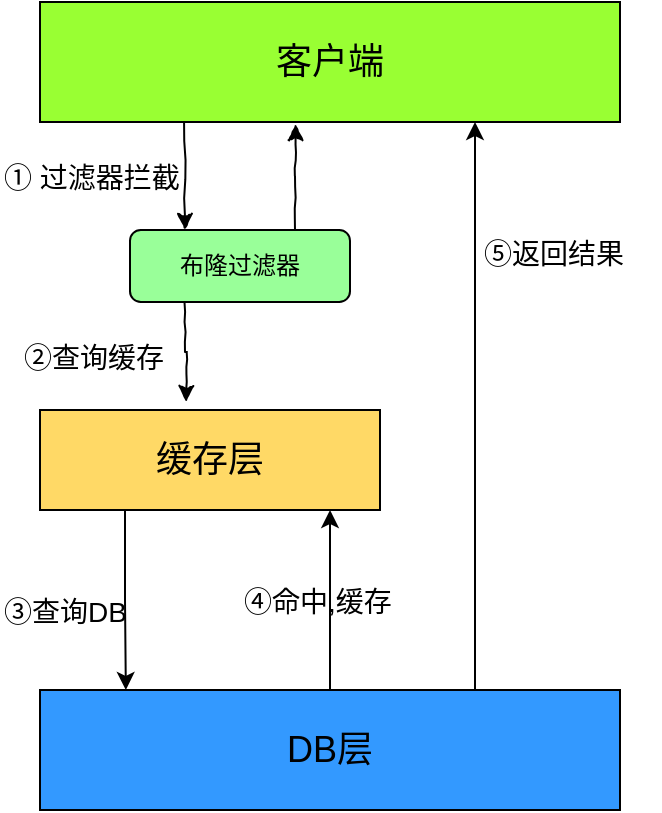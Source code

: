 <mxfile version="12.2.2" type="device" pages="1"><diagram id="EnscmyQtJWbSdC5eK3y-" name="第 1 页"><mxGraphModel dx="838" dy="480" grid="1" gridSize="10" guides="1" tooltips="1" connect="1" arrows="1" fold="1" page="1" pageScale="1" pageWidth="827" pageHeight="1169" math="0" shadow="0"><root><mxCell id="0"/><mxCell id="1" parent="0"/><mxCell id="BdF1QjbyPFsq2SYzFCoo-22" style="edgeStyle=orthogonalEdgeStyle;rounded=0;comic=1;orthogonalLoop=1;jettySize=auto;html=1;exitX=0.25;exitY=1;exitDx=0;exitDy=0;entryX=0.25;entryY=0;entryDx=0;entryDy=0;" parent="1" source="BdF1QjbyPFsq2SYzFCoo-2" target="BdF1QjbyPFsq2SYzFCoo-19" edge="1"><mxGeometry relative="1" as="geometry"/></mxCell><mxCell id="BdF1QjbyPFsq2SYzFCoo-2" value="&lt;font style=&quot;font-size: 18px&quot;&gt;客户端&lt;/font&gt;" style="rounded=0;whiteSpace=wrap;html=1;fillColor=#99FF33;" parent="1" vertex="1"><mxGeometry x="200" y="70" width="290" height="60" as="geometry"/></mxCell><mxCell id="BdF1QjbyPFsq2SYzFCoo-8" style="edgeStyle=orthogonalEdgeStyle;rounded=0;orthogonalLoop=1;jettySize=auto;html=1;exitX=0.25;exitY=1;exitDx=0;exitDy=0;entryX=0.148;entryY=0;entryDx=0;entryDy=0;entryPerimeter=0;" parent="1" source="BdF1QjbyPFsq2SYzFCoo-3" target="BdF1QjbyPFsq2SYzFCoo-7" edge="1"><mxGeometry relative="1" as="geometry"/></mxCell><mxCell id="BdF1QjbyPFsq2SYzFCoo-3" value="&lt;font style=&quot;font-size: 18px&quot;&gt;缓存层&lt;/font&gt;" style="rounded=0;whiteSpace=wrap;html=1;fillColor=#FFD966;" parent="1" vertex="1"><mxGeometry x="200" y="274" width="170" height="50" as="geometry"/></mxCell><mxCell id="BdF1QjbyPFsq2SYzFCoo-6" value="&lt;font style=&quot;font-size: 14px&quot;&gt;②查询缓存&lt;/font&gt;" style="text;html=1;resizable=0;points=[];autosize=1;align=left;verticalAlign=top;spacingTop=-4;" parent="1" vertex="1"><mxGeometry x="190" y="237" width="90" height="20" as="geometry"/></mxCell><mxCell id="BdF1QjbyPFsq2SYzFCoo-11" style="edgeStyle=orthogonalEdgeStyle;rounded=0;orthogonalLoop=1;jettySize=auto;html=1;entryX=0.853;entryY=1;entryDx=0;entryDy=0;entryPerimeter=0;" parent="1" source="BdF1QjbyPFsq2SYzFCoo-7" target="BdF1QjbyPFsq2SYzFCoo-3" edge="1"><mxGeometry relative="1" as="geometry"/></mxCell><mxCell id="BdF1QjbyPFsq2SYzFCoo-13" style="edgeStyle=orthogonalEdgeStyle;rounded=0;orthogonalLoop=1;jettySize=auto;html=1;exitX=0.75;exitY=0;exitDx=0;exitDy=0;entryX=0.75;entryY=1;entryDx=0;entryDy=0;" parent="1" source="BdF1QjbyPFsq2SYzFCoo-7" target="BdF1QjbyPFsq2SYzFCoo-2" edge="1"><mxGeometry relative="1" as="geometry"/></mxCell><mxCell id="BdF1QjbyPFsq2SYzFCoo-7" value="&lt;span style=&quot;font-size: 18px&quot;&gt;DB层&lt;/span&gt;" style="rounded=0;whiteSpace=wrap;html=1;fillColor=#3399FF;" parent="1" vertex="1"><mxGeometry x="200" y="414" width="290" height="60" as="geometry"/></mxCell><mxCell id="BdF1QjbyPFsq2SYzFCoo-9" value="&lt;font style=&quot;font-size: 14px&quot;&gt;③查询DB&lt;/font&gt;" style="text;html=1;resizable=0;points=[];autosize=1;align=left;verticalAlign=top;spacingTop=-4;" parent="1" vertex="1"><mxGeometry x="180" y="364" width="80" height="20" as="geometry"/></mxCell><mxCell id="BdF1QjbyPFsq2SYzFCoo-12" value="&lt;span style=&quot;font-size: 14px&quot;&gt;④命中,缓存&lt;/span&gt;" style="text;html=1;resizable=0;points=[];autosize=1;align=left;verticalAlign=top;spacingTop=-4;" parent="1" vertex="1"><mxGeometry x="300" y="359" width="90" height="20" as="geometry"/></mxCell><mxCell id="BdF1QjbyPFsq2SYzFCoo-14" value="&lt;font style=&quot;font-size: 14px&quot;&gt;⑤返回结果&lt;/font&gt;" style="text;html=1;resizable=0;points=[];autosize=1;align=left;verticalAlign=top;spacingTop=-4;" parent="1" vertex="1"><mxGeometry x="420" y="185" width="90" height="20" as="geometry"/></mxCell><mxCell id="BdF1QjbyPFsq2SYzFCoo-25" style="edgeStyle=orthogonalEdgeStyle;rounded=0;comic=1;orthogonalLoop=1;jettySize=auto;html=1;exitX=0.25;exitY=1;exitDx=0;exitDy=0;" parent="1" source="BdF1QjbyPFsq2SYzFCoo-19" edge="1"><mxGeometry relative="1" as="geometry"><mxPoint x="273" y="270" as="targetPoint"/></mxGeometry></mxCell><mxCell id="BdF1QjbyPFsq2SYzFCoo-27" style="edgeStyle=orthogonalEdgeStyle;rounded=0;comic=1;orthogonalLoop=1;jettySize=auto;html=1;exitX=0.75;exitY=0;exitDx=0;exitDy=0;entryX=0.441;entryY=1.017;entryDx=0;entryDy=0;entryPerimeter=0;" parent="1" source="BdF1QjbyPFsq2SYzFCoo-19" target="BdF1QjbyPFsq2SYzFCoo-2" edge="1"><mxGeometry relative="1" as="geometry"/></mxCell><mxCell id="BdF1QjbyPFsq2SYzFCoo-19" value="布隆过滤器" style="rounded=1;whiteSpace=wrap;html=1;fillColor=#99FF99;" parent="1" vertex="1"><mxGeometry x="245" y="184" width="110" height="36" as="geometry"/></mxCell><mxCell id="BdF1QjbyPFsq2SYzFCoo-26" value="&lt;span style=&quot;font-size: 14px&quot;&gt;①&amp;nbsp;过滤器拦截&lt;/span&gt;" style="text;html=1;resizable=0;points=[];autosize=1;align=left;verticalAlign=top;spacingTop=-4;" parent="1" vertex="1"><mxGeometry x="180" y="147" width="100" height="20" as="geometry"/></mxCell></root></mxGraphModel></diagram></mxfile>